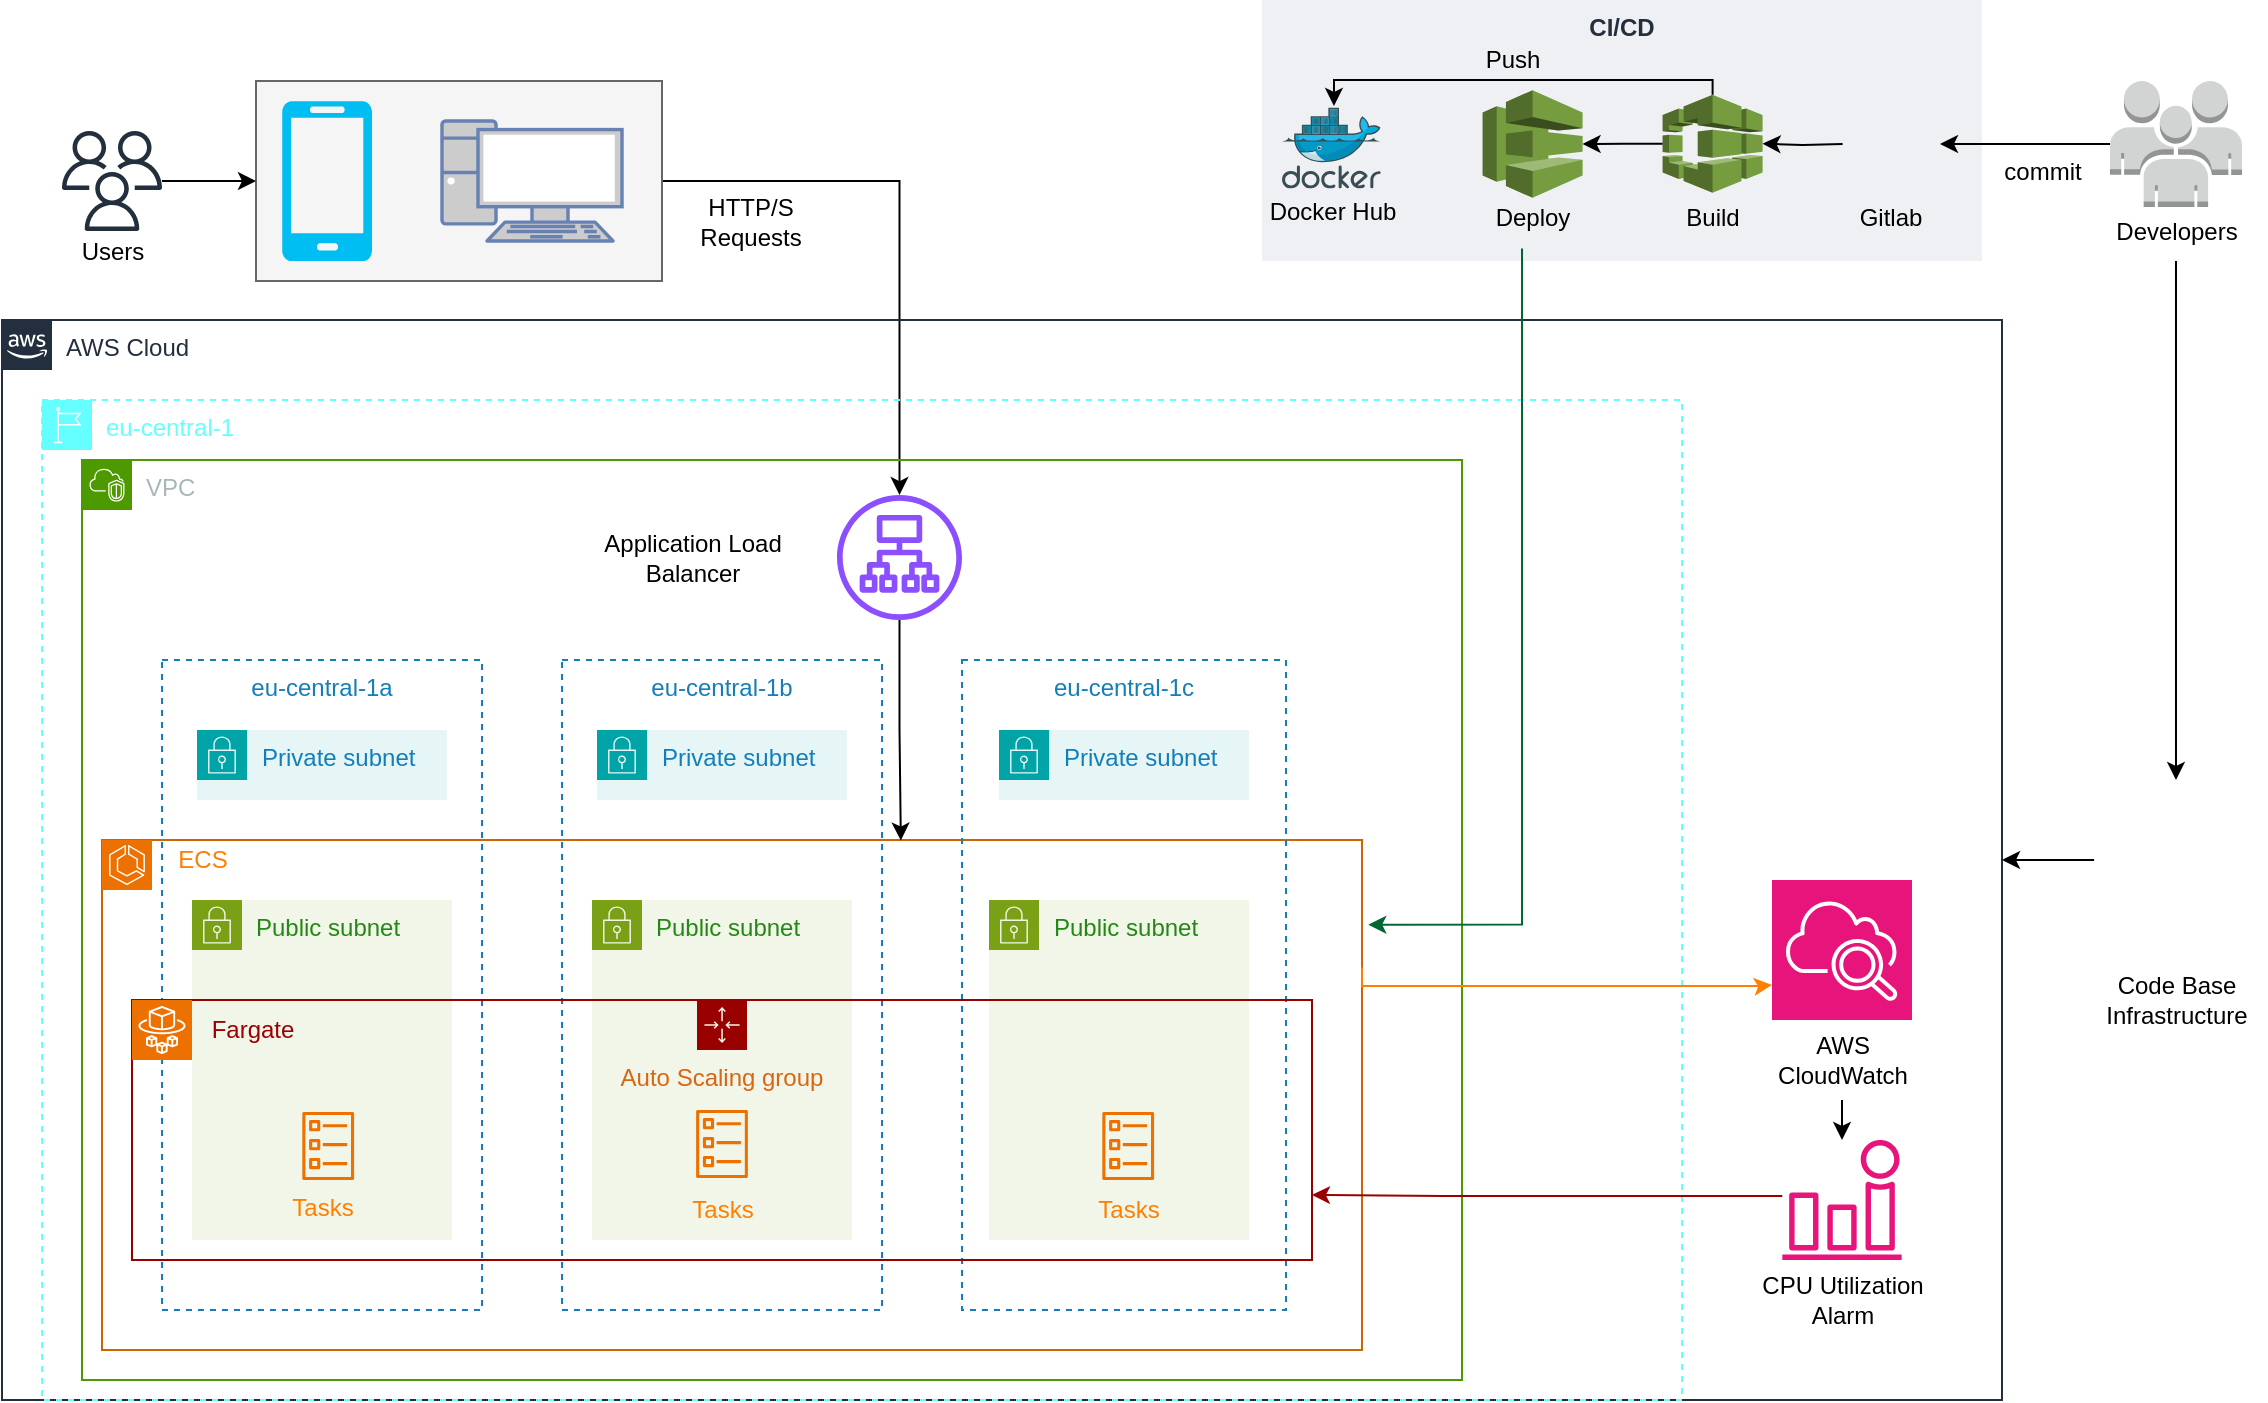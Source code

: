 <mxfile version="22.1.0" type="device">
  <diagram name="Sayfa -1" id="89VtcqGEInI7bRkLB69x">
    <mxGraphModel dx="1247" dy="1851" grid="1" gridSize="10" guides="1" tooltips="1" connect="1" arrows="1" fold="1" page="1" pageScale="1" pageWidth="827" pageHeight="1169" math="0" shadow="0">
      <root>
        <mxCell id="0" />
        <mxCell id="1" parent="0" />
        <mxCell id="ndZB8lVZRMzsE8QjB5wO-102" value="" style="fillColor=none;strokeColor=#CC6600;verticalAlign=top;fontStyle=0;fontColor=#FF8000;whiteSpace=wrap;html=1;" parent="1" vertex="1">
          <mxGeometry x="90" y="360" width="630" height="255" as="geometry" />
        </mxCell>
        <mxCell id="ndZB8lVZRMzsE8QjB5wO-89" value="&lt;b&gt;CI/CD&lt;/b&gt;" style="fillColor=#EFF0F3;strokeColor=none;dashed=0;verticalAlign=top;fontStyle=0;fontColor=#232F3D;whiteSpace=wrap;html=1;movable=1;resizable=1;rotatable=1;deletable=1;editable=1;locked=0;connectable=1;" parent="1" vertex="1">
          <mxGeometry x="670" y="-60" width="360" height="130.5" as="geometry" />
        </mxCell>
        <mxCell id="ndZB8lVZRMzsE8QjB5wO-125" style="edgeStyle=orthogonalEdgeStyle;rounded=0;orthogonalLoop=1;jettySize=auto;html=1;exitX=1;exitY=0.5;exitDx=0;exitDy=0;" parent="1" source="ndZB8lVZRMzsE8QjB5wO-39" target="ndZB8lVZRMzsE8QjB5wO-25" edge="1">
          <mxGeometry relative="1" as="geometry">
            <mxPoint x="460" y="30" as="targetPoint" />
          </mxGeometry>
        </mxCell>
        <mxCell id="ndZB8lVZRMzsE8QjB5wO-39" value="" style="fillColor=#f5f5f5;strokeColor=#666666;verticalAlign=top;fontStyle=0;whiteSpace=wrap;html=1;fontColor=#333333;" parent="1" vertex="1">
          <mxGeometry x="167" y="-19.5" width="203" height="100" as="geometry" />
        </mxCell>
        <mxCell id="ndZB8lVZRMzsE8QjB5wO-1" value="AWS Cloud" style="points=[[0,0],[0.25,0],[0.5,0],[0.75,0],[1,0],[1,0.25],[1,0.5],[1,0.75],[1,1],[0.75,1],[0.5,1],[0.25,1],[0,1],[0,0.75],[0,0.5],[0,0.25]];outlineConnect=0;gradientColor=none;html=1;whiteSpace=wrap;fontSize=12;fontStyle=0;container=1;pointerEvents=0;collapsible=0;recursiveResize=0;shape=mxgraph.aws4.group;grIcon=mxgraph.aws4.group_aws_cloud_alt;strokeColor=#232F3E;fillColor=none;verticalAlign=top;align=left;spacingLeft=30;fontColor=#232F3E;dashed=0;" parent="1" vertex="1">
          <mxGeometry x="40" y="100" width="1000" height="540" as="geometry" />
        </mxCell>
        <mxCell id="ndZB8lVZRMzsE8QjB5wO-2" value="eu-central-1" style="points=[[0,0],[0.25,0],[0.5,0],[0.75,0],[1,0],[1,0.25],[1,0.5],[1,0.75],[1,1],[0.75,1],[0.5,1],[0.25,1],[0,1],[0,0.75],[0,0.5],[0,0.25]];outlineConnect=0;gradientColor=none;html=1;whiteSpace=wrap;fontSize=12;fontStyle=0;container=1;pointerEvents=0;collapsible=0;recursiveResize=0;shape=mxgraph.aws4.group;grIcon=mxgraph.aws4.group_region;strokeColor=#66FFFF;fillColor=none;verticalAlign=top;align=left;spacingLeft=30;fontColor=#66FFFF;dashed=1;" parent="ndZB8lVZRMzsE8QjB5wO-1" vertex="1">
          <mxGeometry x="20" y="40" width="820" height="500" as="geometry" />
        </mxCell>
        <mxCell id="ndZB8lVZRMzsE8QjB5wO-3" value="VPC" style="points=[[0,0],[0.25,0],[0.5,0],[0.75,0],[1,0],[1,0.25],[1,0.5],[1,0.75],[1,1],[0.75,1],[0.5,1],[0.25,1],[0,1],[0,0.75],[0,0.5],[0,0.25]];outlineConnect=0;gradientColor=none;html=1;whiteSpace=wrap;fontSize=12;fontStyle=0;container=1;pointerEvents=0;collapsible=0;recursiveResize=0;shape=mxgraph.aws4.group;grIcon=mxgraph.aws4.group_vpc2;strokeColor=#4D9900;fillColor=none;verticalAlign=top;align=left;spacingLeft=30;fontColor=#AAB7B8;dashed=0;" parent="ndZB8lVZRMzsE8QjB5wO-2" vertex="1">
          <mxGeometry x="20" y="30" width="690" height="460" as="geometry" />
        </mxCell>
        <mxCell id="ndZB8lVZRMzsE8QjB5wO-8" value="eu-central-1b" style="fillColor=none;strokeColor=#147EBA;dashed=1;verticalAlign=top;fontStyle=0;fontColor=#147EBA;whiteSpace=wrap;html=1;rotation=0;" parent="ndZB8lVZRMzsE8QjB5wO-3" vertex="1">
          <mxGeometry x="240" y="100" width="160" height="325" as="geometry" />
        </mxCell>
        <mxCell id="ndZB8lVZRMzsE8QjB5wO-28" value="Application Load &lt;br&gt;Balancer" style="text;html=1;align=center;verticalAlign=middle;resizable=0;points=[];autosize=1;strokeColor=none;fillColor=none;" parent="ndZB8lVZRMzsE8QjB5wO-3" vertex="1">
          <mxGeometry x="250" y="28.75" width="110" height="40" as="geometry" />
        </mxCell>
        <mxCell id="ndZB8lVZRMzsE8QjB5wO-9" value="eu-central-1c" style="fillColor=none;strokeColor=#147EBA;dashed=1;verticalAlign=top;fontStyle=0;fontColor=#147EBA;whiteSpace=wrap;html=1;rotation=0;" parent="ndZB8lVZRMzsE8QjB5wO-3" vertex="1">
          <mxGeometry x="440" y="100" width="162" height="325" as="geometry" />
        </mxCell>
        <mxCell id="ndZB8lVZRMzsE8QjB5wO-7" value="eu-central-1a" style="fillColor=none;strokeColor=#147EBA;dashed=1;verticalAlign=top;fontStyle=0;fontColor=#147EBA;whiteSpace=wrap;html=1;rotation=0;movable=1;resizable=1;rotatable=1;deletable=1;editable=1;locked=0;connectable=1;" parent="ndZB8lVZRMzsE8QjB5wO-3" vertex="1">
          <mxGeometry x="40" y="100" width="160" height="325" as="geometry" />
        </mxCell>
        <mxCell id="ndZB8lVZRMzsE8QjB5wO-34" value="" style="sketch=0;points=[[0,0,0],[0.25,0,0],[0.5,0,0],[0.75,0,0],[1,0,0],[0,1,0],[0.25,1,0],[0.5,1,0],[0.75,1,0],[1,1,0],[0,0.25,0],[0,0.5,0],[0,0.75,0],[1,0.25,0],[1,0.5,0],[1,0.75,0]];outlineConnect=0;fontColor=#232F3E;fillColor=#ED7100;strokeColor=#ffffff;dashed=0;verticalLabelPosition=bottom;verticalAlign=top;align=center;html=1;fontSize=12;fontStyle=0;aspect=fixed;shape=mxgraph.aws4.resourceIcon;resIcon=mxgraph.aws4.ecs;" parent="ndZB8lVZRMzsE8QjB5wO-3" vertex="1">
          <mxGeometry x="10" y="190" width="25" height="25" as="geometry" />
        </mxCell>
        <mxCell id="ndZB8lVZRMzsE8QjB5wO-103" value="ECS" style="text;html=1;align=center;verticalAlign=middle;resizable=0;points=[];autosize=1;strokeColor=none;fillColor=none;fontColor=#FF8000;" parent="ndZB8lVZRMzsE8QjB5wO-3" vertex="1">
          <mxGeometry x="35" y="185" width="50" height="30" as="geometry" />
        </mxCell>
        <mxCell id="ndZB8lVZRMzsE8QjB5wO-105" value="Private subnet" style="points=[[0,0],[0.25,0],[0.5,0],[0.75,0],[1,0],[1,0.25],[1,0.5],[1,0.75],[1,1],[0.75,1],[0.5,1],[0.25,1],[0,1],[0,0.75],[0,0.5],[0,0.25]];outlineConnect=0;gradientColor=none;html=1;whiteSpace=wrap;fontSize=12;fontStyle=0;container=1;pointerEvents=0;collapsible=0;recursiveResize=0;shape=mxgraph.aws4.group;grIcon=mxgraph.aws4.group_security_group;grStroke=0;strokeColor=#00A4A6;fillColor=#E6F6F7;verticalAlign=top;align=left;spacingLeft=30;fontColor=#147EBA;dashed=0;" parent="ndZB8lVZRMzsE8QjB5wO-3" vertex="1">
          <mxGeometry x="57.5" y="135" width="125" height="35" as="geometry" />
        </mxCell>
        <mxCell id="ndZB8lVZRMzsE8QjB5wO-107" value="Private subnet" style="points=[[0,0],[0.25,0],[0.5,0],[0.75,0],[1,0],[1,0.25],[1,0.5],[1,0.75],[1,1],[0.75,1],[0.5,1],[0.25,1],[0,1],[0,0.75],[0,0.5],[0,0.25]];outlineConnect=0;gradientColor=none;html=1;whiteSpace=wrap;fontSize=12;fontStyle=0;container=1;pointerEvents=0;collapsible=0;recursiveResize=0;shape=mxgraph.aws4.group;grIcon=mxgraph.aws4.group_security_group;grStroke=0;strokeColor=#00A4A6;fillColor=#E6F6F7;verticalAlign=top;align=left;spacingLeft=30;fontColor=#147EBA;dashed=0;" parent="ndZB8lVZRMzsE8QjB5wO-3" vertex="1">
          <mxGeometry x="257.5" y="135" width="125" height="35" as="geometry" />
        </mxCell>
        <mxCell id="ndZB8lVZRMzsE8QjB5wO-106" value="Private subnet" style="points=[[0,0],[0.25,0],[0.5,0],[0.75,0],[1,0],[1,0.25],[1,0.5],[1,0.75],[1,1],[0.75,1],[0.5,1],[0.25,1],[0,1],[0,0.75],[0,0.5],[0,0.25]];outlineConnect=0;gradientColor=none;html=1;whiteSpace=wrap;fontSize=12;fontStyle=0;container=1;pointerEvents=0;collapsible=0;recursiveResize=0;shape=mxgraph.aws4.group;grIcon=mxgraph.aws4.group_security_group;grStroke=0;strokeColor=#00A4A6;fillColor=#E6F6F7;verticalAlign=top;align=left;spacingLeft=30;fontColor=#147EBA;dashed=0;" parent="ndZB8lVZRMzsE8QjB5wO-3" vertex="1">
          <mxGeometry x="458.5" y="135" width="125" height="35" as="geometry" />
        </mxCell>
        <mxCell id="ndZB8lVZRMzsE8QjB5wO-108" value="Public subnet" style="points=[[0,0],[0.25,0],[0.5,0],[0.75,0],[1,0],[1,0.25],[1,0.5],[1,0.75],[1,1],[0.75,1],[0.5,1],[0.25,1],[0,1],[0,0.75],[0,0.5],[0,0.25]];outlineConnect=0;gradientColor=none;html=1;whiteSpace=wrap;fontSize=12;fontStyle=0;container=1;pointerEvents=0;collapsible=0;recursiveResize=0;shape=mxgraph.aws4.group;grIcon=mxgraph.aws4.group_security_group;grStroke=0;strokeColor=#7AA116;fillColor=#F2F6E8;verticalAlign=top;align=left;spacingLeft=30;fontColor=#248814;dashed=0;" parent="ndZB8lVZRMzsE8QjB5wO-3" vertex="1">
          <mxGeometry x="55" y="220" width="130" height="170" as="geometry" />
        </mxCell>
        <mxCell id="ndZB8lVZRMzsE8QjB5wO-123" value="Public subnet" style="points=[[0,0],[0.25,0],[0.5,0],[0.75,0],[1,0],[1,0.25],[1,0.5],[1,0.75],[1,1],[0.75,1],[0.5,1],[0.25,1],[0,1],[0,0.75],[0,0.5],[0,0.25]];outlineConnect=0;gradientColor=none;html=1;whiteSpace=wrap;fontSize=12;fontStyle=0;container=1;pointerEvents=0;collapsible=0;recursiveResize=0;shape=mxgraph.aws4.group;grIcon=mxgraph.aws4.group_security_group;grStroke=0;strokeColor=#7AA116;fillColor=#F2F6E8;verticalAlign=top;align=left;spacingLeft=30;fontColor=#248814;dashed=0;" parent="ndZB8lVZRMzsE8QjB5wO-3" vertex="1">
          <mxGeometry x="255" y="220" width="130" height="170" as="geometry" />
        </mxCell>
        <mxCell id="ndZB8lVZRMzsE8QjB5wO-122" value="Public subnet" style="points=[[0,0],[0.25,0],[0.5,0],[0.75,0],[1,0],[1,0.25],[1,0.5],[1,0.75],[1,1],[0.75,1],[0.5,1],[0.25,1],[0,1],[0,0.75],[0,0.5],[0,0.25]];outlineConnect=0;gradientColor=none;html=1;whiteSpace=wrap;fontSize=12;fontStyle=0;container=1;pointerEvents=0;collapsible=0;recursiveResize=0;shape=mxgraph.aws4.group;grIcon=mxgraph.aws4.group_security_group;grStroke=0;strokeColor=#7AA116;fillColor=#F2F6E8;verticalAlign=top;align=left;spacingLeft=30;fontColor=#248814;dashed=0;" parent="ndZB8lVZRMzsE8QjB5wO-3" vertex="1">
          <mxGeometry x="453.5" y="220" width="130" height="170" as="geometry" />
        </mxCell>
        <mxCell id="ndZB8lVZRMzsE8QjB5wO-13" value="Auto Scaling group" style="points=[[0,0],[0.25,0],[0.5,0],[0.75,0],[1,0],[1,0.25],[1,0.5],[1,0.75],[1,1],[0.75,1],[0.5,1],[0.25,1],[0,1],[0,0.75],[0,0.5],[0,0.25]];outlineConnect=0;gradientColor=none;html=1;whiteSpace=wrap;fontSize=12;fontStyle=0;container=1;pointerEvents=0;collapsible=0;recursiveResize=0;shape=mxgraph.aws4.groupCenter;grIcon=mxgraph.aws4.group_auto_scaling_group;grStroke=1;strokeColor=#990000;fillColor=none;verticalAlign=top;align=center;fontColor=#D86613;spacingTop=25;movable=1;resizable=1;rotatable=1;deletable=1;editable=1;locked=0;connectable=1;rotation=0;" parent="ndZB8lVZRMzsE8QjB5wO-3" vertex="1">
          <mxGeometry x="25" y="270" width="590" height="130" as="geometry" />
        </mxCell>
        <mxCell id="ndZB8lVZRMzsE8QjB5wO-49" value="" style="sketch=0;outlineConnect=0;fontColor=#232F3E;gradientColor=none;fillColor=#ED7100;strokeColor=none;dashed=0;verticalLabelPosition=bottom;verticalAlign=top;align=center;html=1;fontSize=12;fontStyle=0;aspect=fixed;pointerEvents=1;shape=mxgraph.aws4.ecs_task;rotation=0;" parent="ndZB8lVZRMzsE8QjB5wO-13" vertex="1">
          <mxGeometry x="85.0" y="56" width="26.21" height="34" as="geometry" />
        </mxCell>
        <mxCell id="ndZB8lVZRMzsE8QjB5wO-55" value="" style="sketch=0;outlineConnect=0;fontColor=#232F3E;gradientColor=none;fillColor=#ED7100;strokeColor=none;dashed=0;verticalLabelPosition=bottom;verticalAlign=top;align=center;html=1;fontSize=12;fontStyle=0;aspect=fixed;pointerEvents=1;shape=mxgraph.aws4.ecs_task;rotation=0;" parent="ndZB8lVZRMzsE8QjB5wO-13" vertex="1">
          <mxGeometry x="485" y="56" width="26.21" height="34" as="geometry" />
        </mxCell>
        <mxCell id="LSAlraSe59On-p1QP0S1-12" value="Tasks" style="text;html=1;align=center;verticalAlign=middle;resizable=0;points=[];autosize=1;strokeColor=none;fillColor=none;fontColor=#FF8000;" vertex="1" parent="ndZB8lVZRMzsE8QjB5wO-13">
          <mxGeometry x="473.1" y="90" width="50" height="30" as="geometry" />
        </mxCell>
        <mxCell id="LSAlraSe59On-p1QP0S1-11" value="Tasks" style="text;html=1;align=center;verticalAlign=middle;resizable=0;points=[];autosize=1;strokeColor=none;fillColor=none;fontColor=#FF8000;" vertex="1" parent="ndZB8lVZRMzsE8QjB5wO-13">
          <mxGeometry x="270" y="90" width="50" height="30" as="geometry" />
        </mxCell>
        <mxCell id="ndZB8lVZRMzsE8QjB5wO-38" value="" style="sketch=0;points=[[0,0,0],[0.25,0,0],[0.5,0,0],[0.75,0,0],[1,0,0],[0,1,0],[0.25,1,0],[0.5,1,0],[0.75,1,0],[1,1,0],[0,0.25,0],[0,0.5,0],[0,0.75,0],[1,0.25,0],[1,0.5,0],[1,0.75,0]];outlineConnect=0;fontColor=#232F3E;fillColor=#ED7100;strokeColor=#ffffff;dashed=0;verticalLabelPosition=bottom;verticalAlign=top;align=center;html=1;fontSize=12;fontStyle=0;aspect=fixed;shape=mxgraph.aws4.resourceIcon;resIcon=mxgraph.aws4.fargate;" parent="ndZB8lVZRMzsE8QjB5wO-3" vertex="1">
          <mxGeometry x="25" y="270" width="30" height="30" as="geometry" />
        </mxCell>
        <mxCell id="ndZB8lVZRMzsE8QjB5wO-130" value="Fargate" style="text;html=1;align=center;verticalAlign=middle;resizable=0;points=[];autosize=1;strokeColor=none;fillColor=none;fontColor=#990000;" parent="ndZB8lVZRMzsE8QjB5wO-3" vertex="1">
          <mxGeometry x="55" y="270" width="60" height="30" as="geometry" />
        </mxCell>
        <mxCell id="ndZB8lVZRMzsE8QjB5wO-60" value="" style="sketch=0;outlineConnect=0;fontColor=#232F3E;gradientColor=none;fillColor=#ED7100;strokeColor=none;dashed=0;verticalLabelPosition=bottom;verticalAlign=top;align=center;html=1;fontSize=12;fontStyle=0;aspect=fixed;pointerEvents=1;shape=mxgraph.aws4.ecs_task;rotation=0;" parent="ndZB8lVZRMzsE8QjB5wO-3" vertex="1">
          <mxGeometry x="306.9" y="325" width="26.21" height="34" as="geometry" />
        </mxCell>
        <mxCell id="LSAlraSe59On-p1QP0S1-10" value="Tasks" style="text;html=1;align=center;verticalAlign=middle;resizable=0;points=[];autosize=1;strokeColor=none;fillColor=none;fontColor=#FF8000;" vertex="1" parent="ndZB8lVZRMzsE8QjB5wO-3">
          <mxGeometry x="95" y="359" width="50" height="30" as="geometry" />
        </mxCell>
        <mxCell id="ndZB8lVZRMzsE8QjB5wO-25" value="" style="sketch=0;outlineConnect=0;fontColor=#232F3E;gradientColor=none;fillColor=#8C4FFF;strokeColor=none;dashed=0;verticalLabelPosition=bottom;verticalAlign=top;align=center;html=1;fontSize=12;fontStyle=0;aspect=fixed;pointerEvents=1;shape=mxgraph.aws4.application_load_balancer;" parent="ndZB8lVZRMzsE8QjB5wO-3" vertex="1">
          <mxGeometry x="377.5" y="17.5" width="62.5" height="62.5" as="geometry" />
        </mxCell>
        <mxCell id="LSAlraSe59On-p1QP0S1-18" style="edgeStyle=orthogonalEdgeStyle;rounded=0;orthogonalLoop=1;jettySize=auto;html=1;entryX=1;entryY=0.75;entryDx=0;entryDy=0;strokeColor=#990000;" edge="1" parent="ndZB8lVZRMzsE8QjB5wO-3" source="LSAlraSe59On-p1QP0S1-2" target="ndZB8lVZRMzsE8QjB5wO-13">
          <mxGeometry relative="1" as="geometry">
            <Array as="points">
              <mxPoint x="680" y="368" />
              <mxPoint x="680" y="368" />
            </Array>
          </mxGeometry>
        </mxCell>
        <mxCell id="ndZB8lVZRMzsE8QjB5wO-72" value="" style="sketch=0;points=[[0,0,0],[0.25,0,0],[0.5,0,0],[0.75,0,0],[1,0,0],[0,1,0],[0.25,1,0],[0.5,1,0],[0.75,1,0],[1,1,0],[0,0.25,0],[0,0.5,0],[0,0.75,0],[1,0.25,0],[1,0.5,0],[1,0.75,0]];points=[[0,0,0],[0.25,0,0],[0.5,0,0],[0.75,0,0],[1,0,0],[0,1,0],[0.25,1,0],[0.5,1,0],[0.75,1,0],[1,1,0],[0,0.25,0],[0,0.5,0],[0,0.75,0],[1,0.25,0],[1,0.5,0],[1,0.75,0]];outlineConnect=0;fontColor=#99FF99;fillColor=#E7157B;strokeColor=#ffffff;dashed=0;verticalLabelPosition=bottom;verticalAlign=top;align=center;html=1;fontSize=12;fontStyle=0;aspect=fixed;shape=mxgraph.aws4.resourceIcon;resIcon=mxgraph.aws4.cloudwatch_2;" parent="ndZB8lVZRMzsE8QjB5wO-1" vertex="1">
          <mxGeometry x="885" y="280" width="70" height="70" as="geometry" />
        </mxCell>
        <mxCell id="LSAlraSe59On-p1QP0S1-16" style="edgeStyle=orthogonalEdgeStyle;rounded=0;orthogonalLoop=1;jettySize=auto;html=1;" edge="1" parent="ndZB8lVZRMzsE8QjB5wO-1" source="ndZB8lVZRMzsE8QjB5wO-73" target="LSAlraSe59On-p1QP0S1-2">
          <mxGeometry relative="1" as="geometry">
            <Array as="points">
              <mxPoint x="920" y="400" />
              <mxPoint x="920" y="400" />
            </Array>
          </mxGeometry>
        </mxCell>
        <mxCell id="ndZB8lVZRMzsE8QjB5wO-73" value="AWS &lt;br&gt;CloudWatch" style="text;html=1;align=center;verticalAlign=middle;resizable=0;points=[];autosize=1;strokeColor=none;fillColor=none;" parent="ndZB8lVZRMzsE8QjB5wO-1" vertex="1">
          <mxGeometry x="875" y="350" width="90" height="40" as="geometry" />
        </mxCell>
        <mxCell id="ndZB8lVZRMzsE8QjB5wO-132" value="CPU Utilization&lt;br&gt;Alarm" style="text;html=1;align=center;verticalAlign=middle;resizable=0;points=[];autosize=1;strokeColor=none;fillColor=none;" parent="ndZB8lVZRMzsE8QjB5wO-1" vertex="1">
          <mxGeometry x="870" y="470" width="100" height="40" as="geometry" />
        </mxCell>
        <mxCell id="LSAlraSe59On-p1QP0S1-2" value="" style="sketch=0;outlineConnect=0;fontColor=#232F3E;gradientColor=none;fillColor=#E7157B;strokeColor=none;dashed=0;verticalLabelPosition=bottom;verticalAlign=top;align=center;html=1;fontSize=12;fontStyle=0;aspect=fixed;pointerEvents=1;shape=mxgraph.aws4.alarm;" vertex="1" parent="ndZB8lVZRMzsE8QjB5wO-1">
          <mxGeometry x="890" y="410" width="60" height="60" as="geometry" />
        </mxCell>
        <mxCell id="ndZB8lVZRMzsE8QjB5wO-19" value="" style="sketch=0;outlineConnect=0;fontColor=#232F3E;gradientColor=none;fillColor=#232F3D;strokeColor=none;dashed=0;verticalLabelPosition=bottom;verticalAlign=top;align=center;html=1;fontSize=12;fontStyle=0;aspect=fixed;pointerEvents=1;shape=mxgraph.aws4.users;" parent="1" vertex="1">
          <mxGeometry x="70" y="5.5" width="50" height="50" as="geometry" />
        </mxCell>
        <mxCell id="ndZB8lVZRMzsE8QjB5wO-20" value="" style="verticalLabelPosition=bottom;html=1;verticalAlign=top;align=center;strokeColor=none;fillColor=#00BEF2;shape=mxgraph.azure.mobile;pointerEvents=1;" parent="1" vertex="1">
          <mxGeometry x="180" y="-9.5" width="45" height="80" as="geometry" />
        </mxCell>
        <mxCell id="ndZB8lVZRMzsE8QjB5wO-22" value="" style="fontColor=#0066CC;verticalAlign=top;verticalLabelPosition=bottom;labelPosition=center;align=center;html=1;outlineConnect=0;fillColor=#CCCCCC;strokeColor=#6881B3;gradientColor=none;gradientDirection=north;strokeWidth=2;shape=mxgraph.networks.pc;" parent="1" vertex="1">
          <mxGeometry x="260" y="0.5" width="90" height="60" as="geometry" />
        </mxCell>
        <mxCell id="ndZB8lVZRMzsE8QjB5wO-29" value="Users" style="text;html=1;align=center;verticalAlign=middle;resizable=0;points=[];autosize=1;strokeColor=none;fillColor=none;" parent="1" vertex="1">
          <mxGeometry x="70" y="50.5" width="50" height="30" as="geometry" />
        </mxCell>
        <mxCell id="ndZB8lVZRMzsE8QjB5wO-32" value="HTTP/S &lt;br&gt;Requests" style="text;html=1;align=center;verticalAlign=middle;resizable=0;points=[];autosize=1;strokeColor=none;fillColor=none;" parent="1" vertex="1">
          <mxGeometry x="379" y="30.5" width="70" height="40" as="geometry" />
        </mxCell>
        <mxCell id="ndZB8lVZRMzsE8QjB5wO-77" value="" style="image;sketch=0;aspect=fixed;html=1;points=[];align=center;fontSize=12;image=img/lib/mscae/Docker.svg;" parent="1" vertex="1">
          <mxGeometry x="680" y="-6.25" width="49.39" height="40.5" as="geometry" />
        </mxCell>
        <mxCell id="ndZB8lVZRMzsE8QjB5wO-80" style="edgeStyle=orthogonalEdgeStyle;rounded=0;orthogonalLoop=1;jettySize=auto;html=1;entryX=0;entryY=0.5;entryDx=0;entryDy=0;" parent="1" source="ndZB8lVZRMzsE8QjB5wO-19" target="ndZB8lVZRMzsE8QjB5wO-39" edge="1">
          <mxGeometry relative="1" as="geometry" />
        </mxCell>
        <mxCell id="ndZB8lVZRMzsE8QjB5wO-85" value="" style="shape=image;html=1;verticalAlign=top;verticalLabelPosition=bottom;labelBackgroundColor=#ffffff;imageAspect=0;aspect=fixed;image=https://cdn4.iconfinder.com/data/icons/socialcones/508/Gitlab-128.png" parent="1" vertex="1">
          <mxGeometry x="960.3" y="-12.35" width="48.7" height="48.7" as="geometry" />
        </mxCell>
        <mxCell id="ndZB8lVZRMzsE8QjB5wO-92" style="edgeStyle=orthogonalEdgeStyle;rounded=0;orthogonalLoop=1;jettySize=auto;html=1;entryX=1;entryY=0.5;entryDx=0;entryDy=0;" parent="1" source="ndZB8lVZRMzsE8QjB5wO-87" target="ndZB8lVZRMzsE8QjB5wO-85" edge="1">
          <mxGeometry relative="1" as="geometry">
            <mxPoint x="1020" y="12" as="targetPoint" />
          </mxGeometry>
        </mxCell>
        <mxCell id="ndZB8lVZRMzsE8QjB5wO-87" value="" style="outlineConnect=0;dashed=0;verticalLabelPosition=bottom;verticalAlign=top;align=center;html=1;shape=mxgraph.aws3.users;fillColor=#D2D3D3;gradientColor=none;" parent="1" vertex="1">
          <mxGeometry x="1094" y="-19.5" width="66" height="63" as="geometry" />
        </mxCell>
        <mxCell id="LSAlraSe59On-p1QP0S1-5" style="edgeStyle=orthogonalEdgeStyle;rounded=0;orthogonalLoop=1;jettySize=auto;html=1;entryX=0.5;entryY=0;entryDx=0;entryDy=0;" edge="1" parent="1" source="ndZB8lVZRMzsE8QjB5wO-88" target="LSAlraSe59On-p1QP0S1-1">
          <mxGeometry relative="1" as="geometry" />
        </mxCell>
        <mxCell id="ndZB8lVZRMzsE8QjB5wO-88" value="Developers" style="text;html=1;align=center;verticalAlign=middle;resizable=0;points=[];autosize=1;strokeColor=none;fillColor=none;" parent="1" vertex="1">
          <mxGeometry x="1087" y="40.5" width="80" height="30" as="geometry" />
        </mxCell>
        <mxCell id="ndZB8lVZRMzsE8QjB5wO-91" value="" style="outlineConnect=0;dashed=0;verticalLabelPosition=bottom;verticalAlign=top;align=center;html=1;shape=mxgraph.aws3.codebuild;fillColor=#759C3E;gradientColor=none;" parent="1" vertex="1">
          <mxGeometry x="870.3" y="-12.65" width="50" height="49" as="geometry" />
        </mxCell>
        <mxCell id="ndZB8lVZRMzsE8QjB5wO-93" value="commit" style="text;html=1;align=center;verticalAlign=middle;resizable=0;points=[];autosize=1;strokeColor=none;fillColor=none;" parent="1" vertex="1">
          <mxGeometry x="1030" y="10.5" width="60" height="30" as="geometry" />
        </mxCell>
        <mxCell id="ndZB8lVZRMzsE8QjB5wO-94" value="Build" style="text;html=1;align=center;verticalAlign=middle;resizable=0;points=[];autosize=1;strokeColor=none;fillColor=none;" parent="1" vertex="1">
          <mxGeometry x="870.3" y="34.25" width="50" height="30" as="geometry" />
        </mxCell>
        <mxCell id="ndZB8lVZRMzsE8QjB5wO-95" style="edgeStyle=orthogonalEdgeStyle;rounded=0;orthogonalLoop=1;jettySize=auto;html=1;exitX=0;exitY=0.5;exitDx=0;exitDy=0;exitPerimeter=0;entryX=1;entryY=0.5;entryDx=0;entryDy=0;entryPerimeter=0;" parent="1" target="ndZB8lVZRMzsE8QjB5wO-91" edge="1">
          <mxGeometry relative="1" as="geometry">
            <mxPoint x="960.3" y="12" as="sourcePoint" />
          </mxGeometry>
        </mxCell>
        <mxCell id="ndZB8lVZRMzsE8QjB5wO-96" value="Gitlab" style="text;html=1;align=center;verticalAlign=middle;resizable=0;points=[];autosize=1;strokeColor=none;fillColor=none;" parent="1" vertex="1">
          <mxGeometry x="959" y="34.25" width="50" height="30" as="geometry" />
        </mxCell>
        <mxCell id="ndZB8lVZRMzsE8QjB5wO-97" value="" style="outlineConnect=0;dashed=0;verticalLabelPosition=bottom;verticalAlign=top;align=center;html=1;shape=mxgraph.aws3.codedeploy;fillColor=#759C3E;gradientColor=none;" parent="1" vertex="1">
          <mxGeometry x="780.3" y="-14.92" width="50" height="53.85" as="geometry" />
        </mxCell>
        <mxCell id="ndZB8lVZRMzsE8QjB5wO-98" style="edgeStyle=orthogonalEdgeStyle;rounded=0;orthogonalLoop=1;jettySize=auto;html=1;exitX=0;exitY=0.5;exitDx=0;exitDy=0;exitPerimeter=0;entryX=1;entryY=0.5;entryDx=0;entryDy=0;entryPerimeter=0;" parent="1" source="ndZB8lVZRMzsE8QjB5wO-91" target="ndZB8lVZRMzsE8QjB5wO-97" edge="1">
          <mxGeometry relative="1" as="geometry" />
        </mxCell>
        <mxCell id="ndZB8lVZRMzsE8QjB5wO-99" value="Deploy" style="text;html=1;align=center;verticalAlign=middle;resizable=0;points=[];autosize=1;strokeColor=none;fillColor=none;" parent="1" vertex="1">
          <mxGeometry x="775.3" y="34.25" width="60" height="30" as="geometry" />
        </mxCell>
        <mxCell id="ndZB8lVZRMzsE8QjB5wO-100" value="Docker Hub" style="text;html=1;align=center;verticalAlign=middle;resizable=0;points=[];autosize=1;strokeColor=none;fillColor=none;" parent="1" vertex="1">
          <mxGeometry x="659.7" y="30.5" width="90" height="30" as="geometry" />
        </mxCell>
        <mxCell id="ndZB8lVZRMzsE8QjB5wO-101" style="edgeStyle=orthogonalEdgeStyle;rounded=0;orthogonalLoop=1;jettySize=auto;html=1;exitX=0.5;exitY=0;exitDx=0;exitDy=0;exitPerimeter=0;entryX=0.526;entryY=-0.019;entryDx=0;entryDy=0;entryPerimeter=0;" parent="1" source="ndZB8lVZRMzsE8QjB5wO-91" target="ndZB8lVZRMzsE8QjB5wO-77" edge="1">
          <mxGeometry relative="1" as="geometry">
            <Array as="points">
              <mxPoint x="895" y="-20" />
              <mxPoint x="706" y="-20" />
            </Array>
          </mxGeometry>
        </mxCell>
        <mxCell id="LSAlraSe59On-p1QP0S1-6" style="edgeStyle=orthogonalEdgeStyle;rounded=0;orthogonalLoop=1;jettySize=auto;html=1;exitX=0;exitY=0.5;exitDx=0;exitDy=0;" edge="1" parent="1" source="LSAlraSe59On-p1QP0S1-1" target="ndZB8lVZRMzsE8QjB5wO-1">
          <mxGeometry relative="1" as="geometry" />
        </mxCell>
        <mxCell id="LSAlraSe59On-p1QP0S1-1" value="" style="shape=image;verticalLabelPosition=bottom;labelBackgroundColor=default;verticalAlign=top;aspect=fixed;imageAspect=0;image=https://chris-ayers.com/assets/images/terraform-logo.png;" vertex="1" parent="1">
          <mxGeometry x="1086.04" y="330" width="81.91" height="80" as="geometry" />
        </mxCell>
        <mxCell id="LSAlraSe59On-p1QP0S1-7" value="Code Base &lt;br&gt;Infrastructure" style="text;html=1;align=center;verticalAlign=middle;resizable=0;points=[];autosize=1;strokeColor=none;fillColor=none;" vertex="1" parent="1">
          <mxGeometry x="1082" y="420" width="90" height="40" as="geometry" />
        </mxCell>
        <mxCell id="LSAlraSe59On-p1QP0S1-9" style="edgeStyle=orthogonalEdgeStyle;rounded=0;orthogonalLoop=1;jettySize=auto;html=1;entryX=0.634;entryY=0.001;entryDx=0;entryDy=0;entryPerimeter=0;" edge="1" parent="1" source="ndZB8lVZRMzsE8QjB5wO-25" target="ndZB8lVZRMzsE8QjB5wO-102">
          <mxGeometry relative="1" as="geometry" />
        </mxCell>
        <mxCell id="LSAlraSe59On-p1QP0S1-13" style="edgeStyle=orthogonalEdgeStyle;rounded=0;orthogonalLoop=1;jettySize=auto;html=1;entryX=1.005;entryY=0.166;entryDx=0;entryDy=0;entryPerimeter=0;fontColor=#00994D;strokeColor=#006633;" edge="1" parent="1" source="ndZB8lVZRMzsE8QjB5wO-99" target="ndZB8lVZRMzsE8QjB5wO-102">
          <mxGeometry relative="1" as="geometry">
            <Array as="points">
              <mxPoint x="800" y="402" />
            </Array>
          </mxGeometry>
        </mxCell>
        <mxCell id="LSAlraSe59On-p1QP0S1-14" value="Push&lt;br&gt;" style="text;html=1;align=center;verticalAlign=middle;resizable=0;points=[];autosize=1;strokeColor=none;fillColor=none;" vertex="1" parent="1">
          <mxGeometry x="770" y="-44.92" width="50" height="30" as="geometry" />
        </mxCell>
        <mxCell id="LSAlraSe59On-p1QP0S1-15" style="edgeStyle=orthogonalEdgeStyle;rounded=0;orthogonalLoop=1;jettySize=auto;html=1;exitX=1;exitY=0.25;exitDx=0;exitDy=0;entryX=0;entryY=0.75;entryDx=0;entryDy=0;entryPerimeter=0;strokeColor=#FF8000;" edge="1" parent="1" source="ndZB8lVZRMzsE8QjB5wO-102" target="ndZB8lVZRMzsE8QjB5wO-72">
          <mxGeometry relative="1" as="geometry">
            <Array as="points">
              <mxPoint x="720" y="433" />
              <mxPoint x="920" y="433" />
            </Array>
          </mxGeometry>
        </mxCell>
      </root>
    </mxGraphModel>
  </diagram>
</mxfile>
